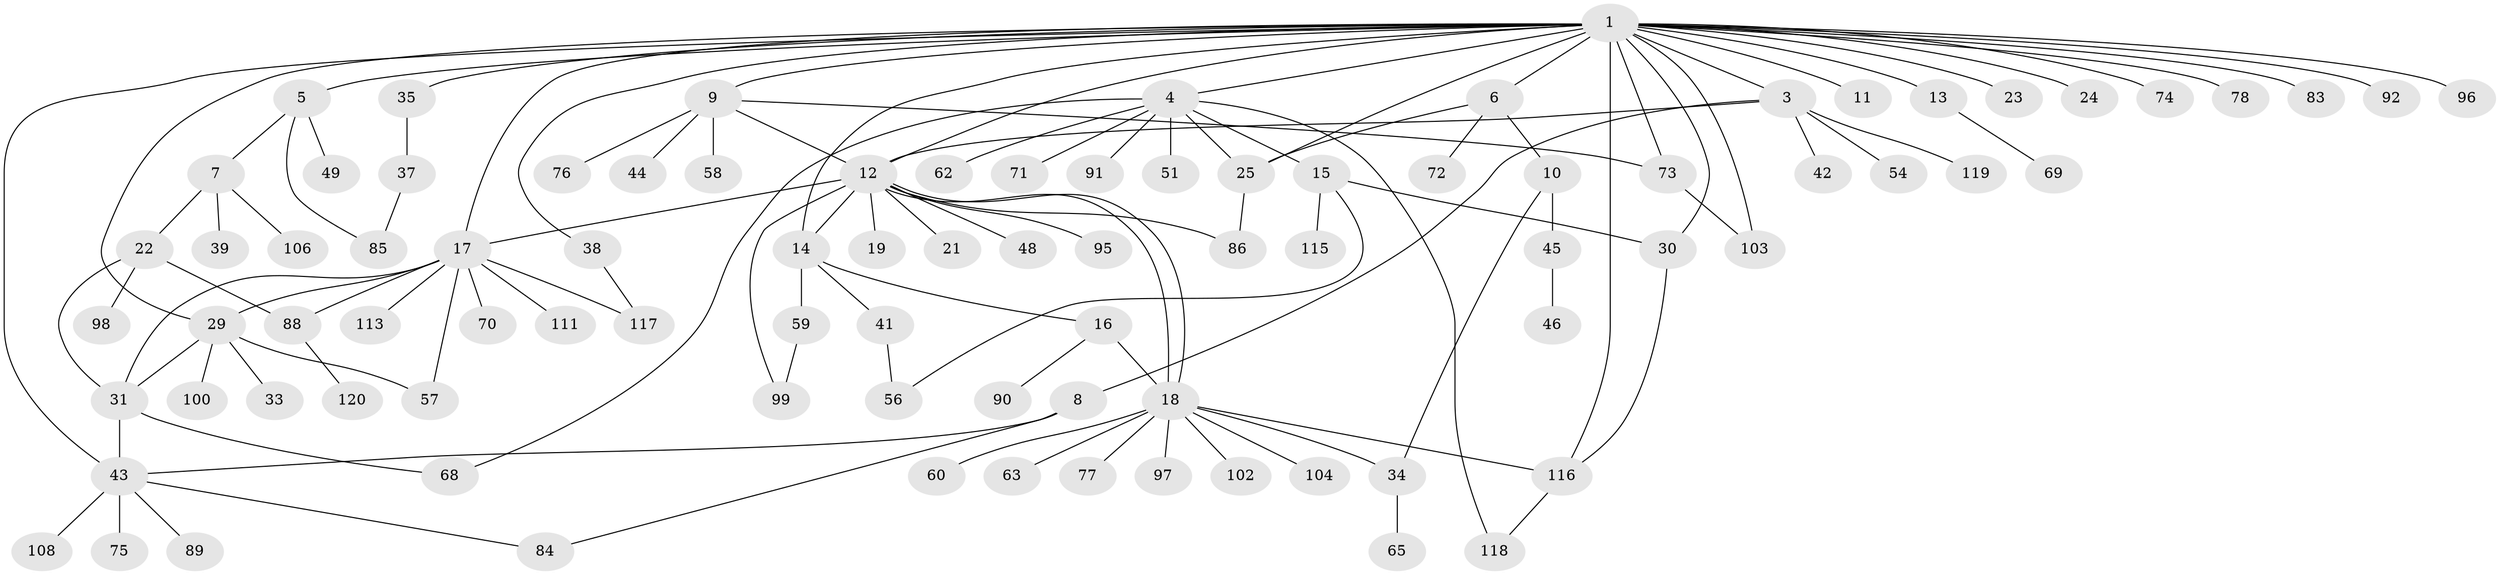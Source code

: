 // Generated by graph-tools (version 1.1) at 2025/51/02/27/25 19:51:58]
// undirected, 89 vertices, 117 edges
graph export_dot {
graph [start="1"]
  node [color=gray90,style=filled];
  1 [super="+2"];
  3 [super="+32"];
  4 [super="+52"];
  5 [super="+93"];
  6 [super="+66"];
  7 [super="+79"];
  8 [super="+110"];
  9 [super="+81"];
  10;
  11;
  12 [super="+20"];
  13 [super="+26"];
  14 [super="+28"];
  15 [super="+55"];
  16 [super="+27"];
  17 [super="+40"];
  18 [super="+36"];
  19 [super="+64"];
  21;
  22;
  23;
  24;
  25 [super="+107"];
  29 [super="+50"];
  30 [super="+94"];
  31 [super="+67"];
  33;
  34 [super="+109"];
  35;
  37 [super="+53"];
  38 [super="+87"];
  39 [super="+47"];
  41;
  42;
  43 [super="+61"];
  44;
  45 [super="+82"];
  46;
  48;
  49;
  51;
  54;
  56 [super="+105"];
  57;
  58;
  59;
  60;
  62;
  63;
  65;
  68;
  69;
  70;
  71;
  72;
  73 [super="+121"];
  74;
  75 [super="+80"];
  76;
  77;
  78;
  83;
  84;
  85;
  86;
  88 [super="+112"];
  89;
  90;
  91 [super="+101"];
  92;
  95;
  96;
  97;
  98;
  99 [super="+114"];
  100;
  102;
  103;
  104;
  106;
  108;
  111;
  113;
  115;
  116;
  117;
  118;
  119;
  120;
  1 -- 12 [weight=2];
  1 -- 23;
  1 -- 24;
  1 -- 30;
  1 -- 35;
  1 -- 96;
  1 -- 14;
  1 -- 3;
  1 -- 4;
  1 -- 5;
  1 -- 6;
  1 -- 9;
  1 -- 73;
  1 -- 11;
  1 -- 13 [weight=2];
  1 -- 74;
  1 -- 78;
  1 -- 83;
  1 -- 92;
  1 -- 29;
  1 -- 38;
  1 -- 103;
  1 -- 43 [weight=2];
  1 -- 116;
  1 -- 17;
  1 -- 25;
  3 -- 8;
  3 -- 12;
  3 -- 119;
  3 -- 42;
  3 -- 54;
  4 -- 15;
  4 -- 51;
  4 -- 62;
  4 -- 68;
  4 -- 91;
  4 -- 118;
  4 -- 25;
  4 -- 71;
  5 -- 7;
  5 -- 49;
  5 -- 85;
  6 -- 10;
  6 -- 25;
  6 -- 72;
  7 -- 22;
  7 -- 39;
  7 -- 106;
  8 -- 84;
  8 -- 43;
  9 -- 12;
  9 -- 44;
  9 -- 58;
  9 -- 73;
  9 -- 76;
  10 -- 34;
  10 -- 45;
  12 -- 14;
  12 -- 17;
  12 -- 18;
  12 -- 18;
  12 -- 19;
  12 -- 21;
  12 -- 48;
  12 -- 86;
  12 -- 99;
  12 -- 95;
  13 -- 69;
  14 -- 16;
  14 -- 41;
  14 -- 59;
  15 -- 56;
  15 -- 115;
  15 -- 30;
  16 -- 18;
  16 -- 90;
  17 -- 31;
  17 -- 70;
  17 -- 113;
  17 -- 117;
  17 -- 88;
  17 -- 57;
  17 -- 29;
  17 -- 111;
  18 -- 60;
  18 -- 63;
  18 -- 97;
  18 -- 102;
  18 -- 104;
  18 -- 116;
  18 -- 34;
  18 -- 77;
  22 -- 31;
  22 -- 88;
  22 -- 98;
  25 -- 86;
  29 -- 33;
  29 -- 57;
  29 -- 31;
  29 -- 100;
  30 -- 116;
  31 -- 68;
  31 -- 43;
  34 -- 65;
  35 -- 37;
  37 -- 85;
  38 -- 117;
  41 -- 56;
  43 -- 75;
  43 -- 84;
  43 -- 89;
  43 -- 108;
  45 -- 46;
  59 -- 99;
  73 -- 103;
  88 -- 120;
  116 -- 118;
}
